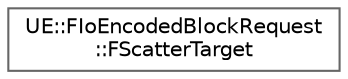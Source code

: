 digraph "Graphical Class Hierarchy"
{
 // INTERACTIVE_SVG=YES
 // LATEX_PDF_SIZE
  bgcolor="transparent";
  edge [fontname=Helvetica,fontsize=10,labelfontname=Helvetica,labelfontsize=10];
  node [fontname=Helvetica,fontsize=10,shape=box,height=0.2,width=0.4];
  rankdir="LR";
  Node0 [id="Node000000",label="UE::FIoEncodedBlockRequest\l::FScatterTarget",height=0.2,width=0.4,color="grey40", fillcolor="white", style="filled",URL="$d5/d05/structUE_1_1FIoEncodedBlockRequest_1_1FScatterTarget.html",tooltip=" "];
}
